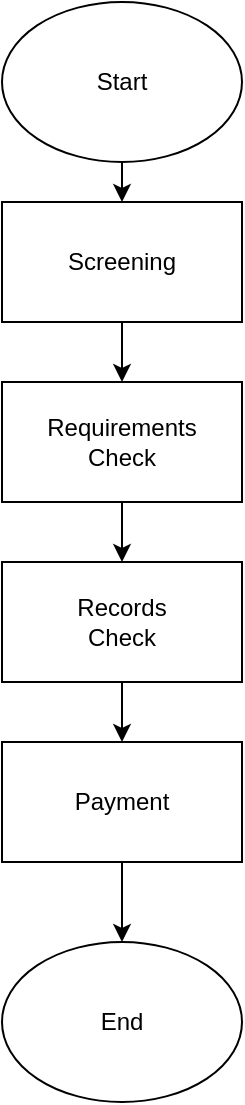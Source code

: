 <mxfile version="24.7.8" pages="2">
  <diagram name="General Enrolment Process" id="QrqV6nJuwhumOjq4Dcwq">
    <mxGraphModel dx="1120" dy="532" grid="1" gridSize="10" guides="1" tooltips="1" connect="1" arrows="1" fold="1" page="1" pageScale="1" pageWidth="850" pageHeight="1100" math="0" shadow="0">
      <root>
        <mxCell id="0" />
        <mxCell id="1" parent="0" />
        <mxCell id="NiEK9skpQXtyTE8Aj7mv-6" style="edgeStyle=orthogonalEdgeStyle;rounded=0;orthogonalLoop=1;jettySize=auto;html=1;exitX=0.5;exitY=1;exitDx=0;exitDy=0;entryX=0.5;entryY=0;entryDx=0;entryDy=0;" edge="1" parent="1" source="CX4-qPC9XmgY7yVuw8mV-1" target="NiEK9skpQXtyTE8Aj7mv-1">
          <mxGeometry relative="1" as="geometry" />
        </mxCell>
        <mxCell id="CX4-qPC9XmgY7yVuw8mV-1" value="Start" style="ellipse;whiteSpace=wrap;html=1;" parent="1" vertex="1">
          <mxGeometry x="365" y="30" width="120" height="80" as="geometry" />
        </mxCell>
        <mxCell id="NiEK9skpQXtyTE8Aj7mv-7" style="edgeStyle=orthogonalEdgeStyle;rounded=0;orthogonalLoop=1;jettySize=auto;html=1;exitX=0.5;exitY=1;exitDx=0;exitDy=0;entryX=0.5;entryY=0;entryDx=0;entryDy=0;" edge="1" parent="1" source="NiEK9skpQXtyTE8Aj7mv-1" target="NiEK9skpQXtyTE8Aj7mv-2">
          <mxGeometry relative="1" as="geometry" />
        </mxCell>
        <mxCell id="NiEK9skpQXtyTE8Aj7mv-1" value="Screening" style="rounded=0;whiteSpace=wrap;html=1;" vertex="1" parent="1">
          <mxGeometry x="365" y="130" width="120" height="60" as="geometry" />
        </mxCell>
        <mxCell id="NiEK9skpQXtyTE8Aj7mv-8" style="edgeStyle=orthogonalEdgeStyle;rounded=0;orthogonalLoop=1;jettySize=auto;html=1;exitX=0.5;exitY=1;exitDx=0;exitDy=0;entryX=0.5;entryY=0;entryDx=0;entryDy=0;" edge="1" parent="1" source="NiEK9skpQXtyTE8Aj7mv-2" target="NiEK9skpQXtyTE8Aj7mv-3">
          <mxGeometry relative="1" as="geometry" />
        </mxCell>
        <mxCell id="NiEK9skpQXtyTE8Aj7mv-2" value="Requirements&lt;div&gt;Check&lt;/div&gt;" style="rounded=0;whiteSpace=wrap;html=1;" vertex="1" parent="1">
          <mxGeometry x="365" y="220" width="120" height="60" as="geometry" />
        </mxCell>
        <mxCell id="NiEK9skpQXtyTE8Aj7mv-9" style="edgeStyle=orthogonalEdgeStyle;rounded=0;orthogonalLoop=1;jettySize=auto;html=1;exitX=0.5;exitY=1;exitDx=0;exitDy=0;entryX=0.5;entryY=0;entryDx=0;entryDy=0;" edge="1" parent="1" source="NiEK9skpQXtyTE8Aj7mv-3" target="NiEK9skpQXtyTE8Aj7mv-4">
          <mxGeometry relative="1" as="geometry" />
        </mxCell>
        <mxCell id="NiEK9skpQXtyTE8Aj7mv-3" value="Records&lt;div&gt;Check&lt;/div&gt;" style="rounded=0;whiteSpace=wrap;html=1;" vertex="1" parent="1">
          <mxGeometry x="365" y="310" width="120" height="60" as="geometry" />
        </mxCell>
        <mxCell id="NiEK9skpQXtyTE8Aj7mv-11" style="edgeStyle=orthogonalEdgeStyle;rounded=0;orthogonalLoop=1;jettySize=auto;html=1;exitX=0.5;exitY=1;exitDx=0;exitDy=0;entryX=0.5;entryY=0;entryDx=0;entryDy=0;" edge="1" parent="1" source="NiEK9skpQXtyTE8Aj7mv-4" target="NiEK9skpQXtyTE8Aj7mv-10">
          <mxGeometry relative="1" as="geometry" />
        </mxCell>
        <mxCell id="NiEK9skpQXtyTE8Aj7mv-4" value="Payment" style="rounded=0;whiteSpace=wrap;html=1;" vertex="1" parent="1">
          <mxGeometry x="365" y="400" width="120" height="60" as="geometry" />
        </mxCell>
        <mxCell id="NiEK9skpQXtyTE8Aj7mv-10" value="End" style="ellipse;whiteSpace=wrap;html=1;" vertex="1" parent="1">
          <mxGeometry x="365" y="500" width="120" height="80" as="geometry" />
        </mxCell>
      </root>
    </mxGraphModel>
  </diagram>
  <diagram id="-nETKtDyxcr7rBgTnZUb" name="DFD">
    <mxGraphModel dx="880" dy="532" grid="1" gridSize="10" guides="1" tooltips="1" connect="1" arrows="1" fold="1" page="1" pageScale="1" pageWidth="850" pageHeight="1100" math="0" shadow="0">
      <root>
        <mxCell id="0" />
        <mxCell id="1" parent="0" />
        <mxCell id="zTnfON_QCN2oDUBrQQc9-16" style="edgeStyle=orthogonalEdgeStyle;rounded=0;orthogonalLoop=1;jettySize=auto;html=1;exitX=0.5;exitY=1;exitDx=0;exitDy=0;" parent="1" source="zTnfON_QCN2oDUBrQQc9-6" target="zTnfON_QCN2oDUBrQQc9-15" edge="1">
          <mxGeometry relative="1" as="geometry" />
        </mxCell>
        <mxCell id="zTnfON_QCN2oDUBrQQc9-6" value="Enrollee" style="swimlane;fontStyle=0;childLayout=stackLayout;horizontal=1;startSize=20;fillColor=#ffffff;horizontalStack=0;resizeParent=1;resizeParentMax=0;resizeLast=0;collapsible=0;marginBottom=0;swimlaneFillColor=#ffffff;" parent="1" vertex="1">
          <mxGeometry x="350" y="40" width="100" height="50" as="geometry" />
        </mxCell>
        <mxCell id="zTnfON_QCN2oDUBrQQc9-7" value="Screening Officer" style="swimlane;fontStyle=0;childLayout=stackLayout;horizontal=1;startSize=20;fillColor=#ffffff;horizontalStack=0;resizeParent=1;resizeParentMax=0;resizeLast=0;collapsible=0;marginBottom=0;swimlaneFillColor=#ffffff;" parent="1" vertex="1">
          <mxGeometry x="350" y="280" width="100" height="50" as="geometry" />
        </mxCell>
        <mxCell id="zTnfON_QCN2oDUBrQQc9-8" value="Registrar Staff" style="swimlane;fontStyle=0;childLayout=stackLayout;horizontal=1;startSize=20;fillColor=#ffffff;horizontalStack=0;resizeParent=1;resizeParentMax=0;resizeLast=0;collapsible=0;marginBottom=0;swimlaneFillColor=#ffffff;" parent="1" vertex="1">
          <mxGeometry x="520" y="190" width="100" height="50" as="geometry" />
        </mxCell>
        <mxCell id="zTnfON_QCN2oDUBrQQc9-9" value="Cashier" style="swimlane;fontStyle=0;childLayout=stackLayout;horizontal=1;startSize=20;fillColor=#ffffff;horizontalStack=0;resizeParent=1;resizeParentMax=0;resizeLast=0;collapsible=0;marginBottom=0;swimlaneFillColor=#ffffff;" parent="1" vertex="1">
          <mxGeometry x="180" y="190" width="100" height="50" as="geometry" />
        </mxCell>
        <mxCell id="3zwQFBJAoZ-4infrFY9E-23" style="edgeStyle=orthogonalEdgeStyle;rounded=0;orthogonalLoop=1;jettySize=auto;html=1;exitX=0;exitY=0.5;exitDx=0;exitDy=0;entryX=0.5;entryY=0;entryDx=0;entryDy=0;" edge="1" parent="1" source="zTnfON_QCN2oDUBrQQc9-11" target="zTnfON_QCN2oDUBrQQc9-24">
          <mxGeometry relative="1" as="geometry" />
        </mxCell>
        <mxCell id="3zwQFBJAoZ-4infrFY9E-24" value="Student Information" style="edgeLabel;html=1;align=center;verticalAlign=middle;resizable=0;points=[];" vertex="1" connectable="0" parent="3zwQFBJAoZ-4infrFY9E-23">
          <mxGeometry x="-0.149" relative="1" as="geometry">
            <mxPoint as="offset" />
          </mxGeometry>
        </mxCell>
        <mxCell id="zTnfON_QCN2oDUBrQQc9-11" value="Student Accounts" style="html=1;dashed=0;whiteSpace=wrap;shape=partialRectangle;right=0;" parent="1" vertex="1">
          <mxGeometry x="600" y="633" width="100" height="30" as="geometry" />
        </mxCell>
        <mxCell id="3zwQFBJAoZ-4infrFY9E-30" style="edgeStyle=orthogonalEdgeStyle;rounded=0;orthogonalLoop=1;jettySize=auto;html=1;exitX=0;exitY=0.5;exitDx=0;exitDy=0;entryX=0.5;entryY=1;entryDx=0;entryDy=0;" edge="1" parent="1" source="zTnfON_QCN2oDUBrQQc9-12" target="zTnfON_QCN2oDUBrQQc9-25">
          <mxGeometry relative="1" as="geometry" />
        </mxCell>
        <mxCell id="3zwQFBJAoZ-4infrFY9E-31" value="Enrollee Records" style="edgeLabel;html=1;align=center;verticalAlign=middle;resizable=0;points=[];" vertex="1" connectable="0" parent="3zwQFBJAoZ-4infrFY9E-30">
          <mxGeometry x="-0.008" relative="1" as="geometry">
            <mxPoint as="offset" />
          </mxGeometry>
        </mxCell>
        <mxCell id="zTnfON_QCN2oDUBrQQc9-12" value="Student Records" style="html=1;dashed=0;whiteSpace=wrap;shape=partialRectangle;right=0;" parent="1" vertex="1">
          <mxGeometry x="550" y="806" width="100" height="30" as="geometry" />
        </mxCell>
        <mxCell id="zTnfON_QCN2oDUBrQQc9-14" value="Payment Records" style="html=1;dashed=0;whiteSpace=wrap;shape=partialRectangle;right=0;" parent="1" vertex="1">
          <mxGeometry x="510" y="846" width="100" height="30" as="geometry" />
        </mxCell>
        <mxCell id="zTnfON_QCN2oDUBrQQc9-18" style="edgeStyle=orthogonalEdgeStyle;rounded=0;orthogonalLoop=1;jettySize=auto;html=1;exitX=0.5;exitY=1;exitDx=0;exitDy=0;entryX=0.5;entryY=0;entryDx=0;entryDy=0;startArrow=classic;startFill=1;" parent="1" source="zTnfON_QCN2oDUBrQQc9-15" target="zTnfON_QCN2oDUBrQQc9-7" edge="1">
          <mxGeometry relative="1" as="geometry" />
        </mxCell>
        <mxCell id="zTnfON_QCN2oDUBrQQc9-20" style="edgeStyle=orthogonalEdgeStyle;rounded=0;orthogonalLoop=1;jettySize=auto;html=1;exitX=0;exitY=0.5;exitDx=0;exitDy=0;entryX=1;entryY=0.5;entryDx=0;entryDy=0;startArrow=classic;startFill=1;" parent="1" source="zTnfON_QCN2oDUBrQQc9-15" target="zTnfON_QCN2oDUBrQQc9-9" edge="1">
          <mxGeometry relative="1" as="geometry" />
        </mxCell>
        <mxCell id="zTnfON_QCN2oDUBrQQc9-21" style="edgeStyle=orthogonalEdgeStyle;rounded=0;orthogonalLoop=1;jettySize=auto;html=1;exitX=1;exitY=0.5;exitDx=0;exitDy=0;entryX=0;entryY=0.5;entryDx=0;entryDy=0;startArrow=classic;startFill=1;" parent="1" source="zTnfON_QCN2oDUBrQQc9-15" target="zTnfON_QCN2oDUBrQQc9-8" edge="1">
          <mxGeometry relative="1" as="geometry" />
        </mxCell>
        <mxCell id="zTnfON_QCN2oDUBrQQc9-15" value="Enrolment Process" style="html=1;dashed=0;whiteSpace=wrap;" parent="1" vertex="1">
          <mxGeometry x="350" y="190" width="100" height="50" as="geometry" />
        </mxCell>
        <mxCell id="3zwQFBJAoZ-4infrFY9E-10" style="edgeStyle=orthogonalEdgeStyle;rounded=0;orthogonalLoop=1;jettySize=auto;html=1;exitX=0.25;exitY=0;exitDx=0;exitDy=0;entryX=0.25;entryY=1;entryDx=0;entryDy=0;" edge="1" parent="1" source="zTnfON_QCN2oDUBrQQc9-23" target="zTnfON_QCN2oDUBrQQc9-28">
          <mxGeometry relative="1" as="geometry" />
        </mxCell>
        <mxCell id="3zwQFBJAoZ-4infrFY9E-11" value="Filled Forms" style="edgeLabel;html=1;align=center;verticalAlign=middle;resizable=0;points=[];" vertex="1" connectable="0" parent="3zwQFBJAoZ-4infrFY9E-10">
          <mxGeometry x="-0.156" y="-1" relative="1" as="geometry">
            <mxPoint as="offset" />
          </mxGeometry>
        </mxCell>
        <mxCell id="3zwQFBJAoZ-4infrFY9E-18" style="edgeStyle=orthogonalEdgeStyle;rounded=0;orthogonalLoop=1;jettySize=auto;html=1;exitX=1;exitY=0.5;exitDx=0;exitDy=0;entryX=0.5;entryY=0;entryDx=0;entryDy=0;" edge="1" parent="1" source="zTnfON_QCN2oDUBrQQc9-23" target="zTnfON_QCN2oDUBrQQc9-11">
          <mxGeometry relative="1" as="geometry" />
        </mxCell>
        <mxCell id="3zwQFBJAoZ-4infrFY9E-19" value="Enrolment Approval/New student Information" style="edgeLabel;html=1;align=center;verticalAlign=middle;resizable=0;points=[];" vertex="1" connectable="0" parent="3zwQFBJAoZ-4infrFY9E-18">
          <mxGeometry x="-0.048" y="1" relative="1" as="geometry">
            <mxPoint x="43" y="-8" as="offset" />
          </mxGeometry>
        </mxCell>
        <mxCell id="zTnfON_QCN2oDUBrQQc9-23" value="1. Screening" style="html=1;dashed=0;whiteSpace=wrap;" parent="1" vertex="1">
          <mxGeometry x="288" y="584" width="100" height="50" as="geometry" />
        </mxCell>
        <mxCell id="3zwQFBJAoZ-4infrFY9E-21" style="edgeStyle=orthogonalEdgeStyle;rounded=0;orthogonalLoop=1;jettySize=auto;html=1;exitX=1;exitY=0.5;exitDx=0;exitDy=0;entryX=0;entryY=0.25;entryDx=0;entryDy=0;" edge="1" parent="1" source="zTnfON_QCN2oDUBrQQc9-24" target="zTnfON_QCN2oDUBrQQc9-29">
          <mxGeometry relative="1" as="geometry" />
        </mxCell>
        <mxCell id="3zwQFBJAoZ-4infrFY9E-22" value="Enrolment Requirments/&amp;nbsp;&lt;div&gt;Student information&lt;/div&gt;" style="edgeLabel;html=1;align=center;verticalAlign=middle;resizable=0;points=[];" vertex="1" connectable="0" parent="3zwQFBJAoZ-4infrFY9E-21">
          <mxGeometry x="-0.231" y="2" relative="1" as="geometry">
            <mxPoint x="7" y="19" as="offset" />
          </mxGeometry>
        </mxCell>
        <mxCell id="zTnfON_QCN2oDUBrQQc9-24" value="2. Requirements Check" style="html=1;dashed=0;whiteSpace=wrap;" parent="1" vertex="1">
          <mxGeometry x="288" y="668" width="100" height="50" as="geometry" />
        </mxCell>
        <mxCell id="3zwQFBJAoZ-4infrFY9E-28" style="edgeStyle=orthogonalEdgeStyle;rounded=0;orthogonalLoop=1;jettySize=auto;html=1;exitX=0;exitY=0.5;exitDx=0;exitDy=0;entryX=1;entryY=0.75;entryDx=0;entryDy=0;" edge="1" parent="1" source="zTnfON_QCN2oDUBrQQc9-25" target="zTnfON_QCN2oDUBrQQc9-27">
          <mxGeometry relative="1" as="geometry" />
        </mxCell>
        <mxCell id="3zwQFBJAoZ-4infrFY9E-29" value="Current/Remaining&amp;nbsp;&lt;div&gt;Payments&lt;/div&gt;" style="edgeLabel;html=1;align=center;verticalAlign=middle;resizable=0;points=[];" vertex="1" connectable="0" parent="3zwQFBJAoZ-4infrFY9E-28">
          <mxGeometry x="0.014" relative="1" as="geometry">
            <mxPoint as="offset" />
          </mxGeometry>
        </mxCell>
        <mxCell id="3zwQFBJAoZ-4infrFY9E-32" style="edgeStyle=orthogonalEdgeStyle;rounded=0;orthogonalLoop=1;jettySize=auto;html=1;exitX=1;exitY=0.75;exitDx=0;exitDy=0;entryX=0.5;entryY=1;entryDx=0;entryDy=0;" edge="1" parent="1" source="zTnfON_QCN2oDUBrQQc9-25" target="zTnfON_QCN2oDUBrQQc9-29">
          <mxGeometry relative="1" as="geometry" />
        </mxCell>
        <mxCell id="3zwQFBJAoZ-4infrFY9E-33" value="Enrollee Records" style="edgeLabel;html=1;align=center;verticalAlign=middle;resizable=0;points=[];" vertex="1" connectable="0" parent="3zwQFBJAoZ-4infrFY9E-32">
          <mxGeometry x="0.015" y="2" relative="1" as="geometry">
            <mxPoint y="1" as="offset" />
          </mxGeometry>
        </mxCell>
        <mxCell id="zTnfON_QCN2oDUBrQQc9-25" value="3. Records&lt;div&gt;Check&lt;/div&gt;" style="html=1;dashed=0;whiteSpace=wrap;" parent="1" vertex="1">
          <mxGeometry x="288" y="752" width="100" height="50" as="geometry" />
        </mxCell>
        <mxCell id="3zwQFBJAoZ-4infrFY9E-37" style="edgeStyle=orthogonalEdgeStyle;rounded=0;orthogonalLoop=1;jettySize=auto;html=1;exitX=0.5;exitY=1;exitDx=0;exitDy=0;entryX=0;entryY=0.5;entryDx=0;entryDy=0;" edge="1" parent="1" source="zTnfON_QCN2oDUBrQQc9-26" target="zTnfON_QCN2oDUBrQQc9-30">
          <mxGeometry relative="1" as="geometry" />
        </mxCell>
        <mxCell id="3zwQFBJAoZ-4infrFY9E-38" value="Enrolle Payment" style="edgeLabel;html=1;align=center;verticalAlign=middle;resizable=0;points=[];" vertex="1" connectable="0" parent="3zwQFBJAoZ-4infrFY9E-37">
          <mxGeometry x="-0.603" y="-1" relative="1" as="geometry">
            <mxPoint as="offset" />
          </mxGeometry>
        </mxCell>
        <mxCell id="3zwQFBJAoZ-4infrFY9E-41" style="edgeStyle=orthogonalEdgeStyle;rounded=0;orthogonalLoop=1;jettySize=auto;html=1;exitX=1;exitY=0.5;exitDx=0;exitDy=0;entryX=0;entryY=0.5;entryDx=0;entryDy=0;" edge="1" parent="1" source="zTnfON_QCN2oDUBrQQc9-26" target="zTnfON_QCN2oDUBrQQc9-14">
          <mxGeometry relative="1" as="geometry" />
        </mxCell>
        <mxCell id="3zwQFBJAoZ-4infrFY9E-42" value="Update" style="edgeLabel;html=1;align=center;verticalAlign=middle;resizable=0;points=[];" vertex="1" connectable="0" parent="3zwQFBJAoZ-4infrFY9E-41">
          <mxGeometry x="0.131" relative="1" as="geometry">
            <mxPoint as="offset" />
          </mxGeometry>
        </mxCell>
        <mxCell id="zTnfON_QCN2oDUBrQQc9-26" value="4. Payment" style="html=1;dashed=0;whiteSpace=wrap;" parent="1" vertex="1">
          <mxGeometry x="288" y="836" width="100" height="50" as="geometry" />
        </mxCell>
        <mxCell id="3zwQFBJAoZ-4infrFY9E-3" style="edgeStyle=orthogonalEdgeStyle;rounded=0;orthogonalLoop=1;jettySize=auto;html=1;exitX=0.75;exitY=0;exitDx=0;exitDy=0;entryX=0;entryY=0.5;entryDx=0;entryDy=0;" edge="1" parent="1" source="zTnfON_QCN2oDUBrQQc9-27" target="zTnfON_QCN2oDUBrQQc9-23">
          <mxGeometry relative="1" as="geometry" />
        </mxCell>
        <mxCell id="3zwQFBJAoZ-4infrFY9E-8" value="Filled Forms" style="edgeLabel;html=1;align=center;verticalAlign=middle;resizable=0;points=[];" vertex="1" connectable="0" parent="3zwQFBJAoZ-4infrFY9E-3">
          <mxGeometry x="0.182" y="2" relative="1" as="geometry">
            <mxPoint as="offset" />
          </mxGeometry>
        </mxCell>
        <mxCell id="3zwQFBJAoZ-4infrFY9E-4" style="edgeStyle=orthogonalEdgeStyle;rounded=0;orthogonalLoop=1;jettySize=auto;html=1;exitX=1;exitY=0.25;exitDx=0;exitDy=0;entryX=0;entryY=0.5;entryDx=0;entryDy=0;" edge="1" parent="1" source="zTnfON_QCN2oDUBrQQc9-27" target="zTnfON_QCN2oDUBrQQc9-24">
          <mxGeometry relative="1" as="geometry" />
        </mxCell>
        <mxCell id="3zwQFBJAoZ-4infrFY9E-20" value="Enrolment Requirments" style="edgeLabel;html=1;align=center;verticalAlign=middle;resizable=0;points=[];" vertex="1" connectable="0" parent="3zwQFBJAoZ-4infrFY9E-4">
          <mxGeometry x="0.02" y="-1" relative="1" as="geometry">
            <mxPoint as="offset" />
          </mxGeometry>
        </mxCell>
        <mxCell id="3zwQFBJAoZ-4infrFY9E-7" style="edgeStyle=orthogonalEdgeStyle;rounded=0;orthogonalLoop=1;jettySize=auto;html=1;exitX=0.75;exitY=1;exitDx=0;exitDy=0;entryX=0;entryY=0.5;entryDx=0;entryDy=0;" edge="1" parent="1" source="zTnfON_QCN2oDUBrQQc9-27" target="zTnfON_QCN2oDUBrQQc9-26">
          <mxGeometry relative="1" as="geometry" />
        </mxCell>
        <mxCell id="3zwQFBJAoZ-4infrFY9E-36" value="Payment" style="edgeLabel;html=1;align=center;verticalAlign=middle;resizable=0;points=[];" vertex="1" connectable="0" parent="3zwQFBJAoZ-4infrFY9E-7">
          <mxGeometry x="0.423" y="2" relative="1" as="geometry">
            <mxPoint as="offset" />
          </mxGeometry>
        </mxCell>
        <mxCell id="zTnfON_QCN2oDUBrQQc9-27" value="Enrollee" style="swimlane;fontStyle=0;childLayout=stackLayout;horizontal=1;startSize=20;fillColor=#ffffff;horizontalStack=0;resizeParent=1;resizeParentMax=0;resizeLast=0;collapsible=0;marginBottom=0;swimlaneFillColor=#ffffff;" parent="1" vertex="1">
          <mxGeometry x="40" y="710" width="100" height="50" as="geometry" />
        </mxCell>
        <mxCell id="3zwQFBJAoZ-4infrFY9E-12" style="edgeStyle=orthogonalEdgeStyle;rounded=0;orthogonalLoop=1;jettySize=auto;html=1;exitX=0.75;exitY=1;exitDx=0;exitDy=0;entryX=0.75;entryY=0;entryDx=0;entryDy=0;" edge="1" parent="1" source="zTnfON_QCN2oDUBrQQc9-28" target="zTnfON_QCN2oDUBrQQc9-23">
          <mxGeometry relative="1" as="geometry" />
        </mxCell>
        <mxCell id="3zwQFBJAoZ-4infrFY9E-16" value="&lt;span style=&quot;color: rgba(0, 0, 0, 0); font-family: monospace; font-size: 0px; text-align: start; background-color: rgb(251, 251, 251);&quot;&gt;%3CmxGraphModel%3E%3Croot%3E%3CmxCell%20id%3D%220%22%2F%3E%3CmxCell%20id%3D%221%22%20parent%3D%220%22%2F%3E%3CmxCell%20id%3D%222%22%20value%3D%22Enrolment%20Approval%2F%26amp%3Bnbsp%3B%26lt%3Bdiv%26gt%3BEncode%20new%20student%20information%26lt%3B%2Fdiv%26gt%3B%22%20style%3D%22edgeLabel%3Bhtml%3D1%3Balign%3Dcenter%3BverticalAlign%3Dmiddle%3Bresizable%3D0%3Bpoints%3D%5B%5D%3B%22%20vertex%3D%221%22%20connectable%3D%220%22%20parent%3D%221%22%3E%3CmxGeometry%20x%3D%22334%22%20y%3D%22457%22%20as%3D%22geometry%22%2F%3E%3C%2FmxCell%3E%3C%2Froot%3E%3C%2FmxGraphModel%3E&lt;/span&gt;&lt;span style=&quot;color: rgba(0, 0, 0, 0); font-family: monospace; font-size: 0px; text-align: start; background-color: rgb(251, 251, 251);&quot;&gt;%3CmxGraphModel%3E%3Croot%3E%3CmxCell%20id%3D%220%22%2F%3E%3CmxCell%20id%3D%221%22%20parent%3D%220%22%2F%3E%3CmxCell%20id%3D%222%22%20value%3D%22Enrolment%20Approval%2F%26amp%3Bnbsp%3B%26lt%3Bdiv%26gt%3BEncode%20new%20student%20information%26lt%3B%2Fdiv%26gt%3B%22%20style%3D%22edgeLabel%3Bhtml%3D1%3Balign%3Dcenter%3BverticalAlign%3Dmiddle%3Bresizable%3D0%3Bpoints%3D%5B%5D%3B%22%20vertex%3D%221%22%20connectable%3D%220%22%20parent%3D%221%22%3E%3CmxGeometry%20x%3D%22334%22%20y%3D%22457%22%20as%3D%22geometry%22%2F%3E%3C%2FmxCell%3E%3C%2Froot%3E%3C%2FmxGraphModel%3E&lt;/span&gt;" style="edgeLabel;html=1;align=center;verticalAlign=middle;resizable=0;points=[];" vertex="1" connectable="0" parent="3zwQFBJAoZ-4infrFY9E-12">
          <mxGeometry x="-0.673" y="-1" relative="1" as="geometry">
            <mxPoint as="offset" />
          </mxGeometry>
        </mxCell>
        <mxCell id="3zwQFBJAoZ-4infrFY9E-17" value="Enrolment Approval/&amp;nbsp;&lt;div&gt;Encoding new student information&lt;/div&gt;" style="edgeLabel;html=1;align=center;verticalAlign=middle;resizable=0;points=[];" vertex="1" connectable="0" parent="3zwQFBJAoZ-4infrFY9E-12">
          <mxGeometry x="-0.673" y="-3" relative="1" as="geometry">
            <mxPoint x="50" as="offset" />
          </mxGeometry>
        </mxCell>
        <mxCell id="zTnfON_QCN2oDUBrQQc9-28" value="Screening Officer" style="swimlane;fontStyle=0;childLayout=stackLayout;horizontal=1;startSize=20;fillColor=#ffffff;horizontalStack=0;resizeParent=1;resizeParentMax=0;resizeLast=0;collapsible=0;marginBottom=0;swimlaneFillColor=#ffffff;" parent="1" vertex="1">
          <mxGeometry x="288" y="430" width="100" height="50" as="geometry" />
        </mxCell>
        <mxCell id="3zwQFBJAoZ-4infrFY9E-34" style="edgeStyle=orthogonalEdgeStyle;rounded=0;orthogonalLoop=1;jettySize=auto;html=1;exitX=0;exitY=0.75;exitDx=0;exitDy=0;entryX=1;entryY=0.25;entryDx=0;entryDy=0;" edge="1" parent="1" source="zTnfON_QCN2oDUBrQQc9-29" target="zTnfON_QCN2oDUBrQQc9-25">
          <mxGeometry relative="1" as="geometry">
            <mxPoint x="490" y="740" as="targetPoint" />
          </mxGeometry>
        </mxCell>
        <mxCell id="3zwQFBJAoZ-4infrFY9E-35" value="Enrolle Payments" style="edgeLabel;html=1;align=center;verticalAlign=middle;resizable=0;points=[];" vertex="1" connectable="0" parent="3zwQFBJAoZ-4infrFY9E-34">
          <mxGeometry x="-0.017" y="1" relative="1" as="geometry">
            <mxPoint as="offset" />
          </mxGeometry>
        </mxCell>
        <mxCell id="zTnfON_QCN2oDUBrQQc9-29" value="Registrar Staff" style="swimlane;fontStyle=0;childLayout=stackLayout;horizontal=1;startSize=20;fillColor=#ffffff;horizontalStack=0;resizeParent=1;resizeParentMax=0;resizeLast=0;collapsible=0;marginBottom=0;swimlaneFillColor=#ffffff;" parent="1" vertex="1">
          <mxGeometry x="550" y="713" width="100" height="50" as="geometry" />
        </mxCell>
        <mxCell id="3zwQFBJAoZ-4infrFY9E-39" style="edgeStyle=orthogonalEdgeStyle;rounded=0;orthogonalLoop=1;jettySize=auto;html=1;exitX=0.5;exitY=0;exitDx=0;exitDy=0;entryX=1;entryY=0.75;entryDx=0;entryDy=0;" edge="1" parent="1" source="zTnfON_QCN2oDUBrQQc9-30" target="zTnfON_QCN2oDUBrQQc9-26">
          <mxGeometry relative="1" as="geometry" />
        </mxCell>
        <mxCell id="3zwQFBJAoZ-4infrFY9E-40" value="Update Payment records" style="edgeLabel;html=1;align=center;verticalAlign=middle;resizable=0;points=[];" vertex="1" connectable="0" parent="3zwQFBJAoZ-4infrFY9E-39">
          <mxGeometry x="-0.379" y="2" relative="1" as="geometry">
            <mxPoint as="offset" />
          </mxGeometry>
        </mxCell>
        <mxCell id="zTnfON_QCN2oDUBrQQc9-30" value="Cashier" style="swimlane;fontStyle=0;childLayout=stackLayout;horizontal=1;startSize=20;fillColor=#ffffff;horizontalStack=0;resizeParent=1;resizeParentMax=0;resizeLast=0;collapsible=0;marginBottom=0;swimlaneFillColor=#ffffff;" parent="1" vertex="1">
          <mxGeometry x="400" y="950" width="100" height="50" as="geometry" />
        </mxCell>
      </root>
    </mxGraphModel>
  </diagram>
</mxfile>
